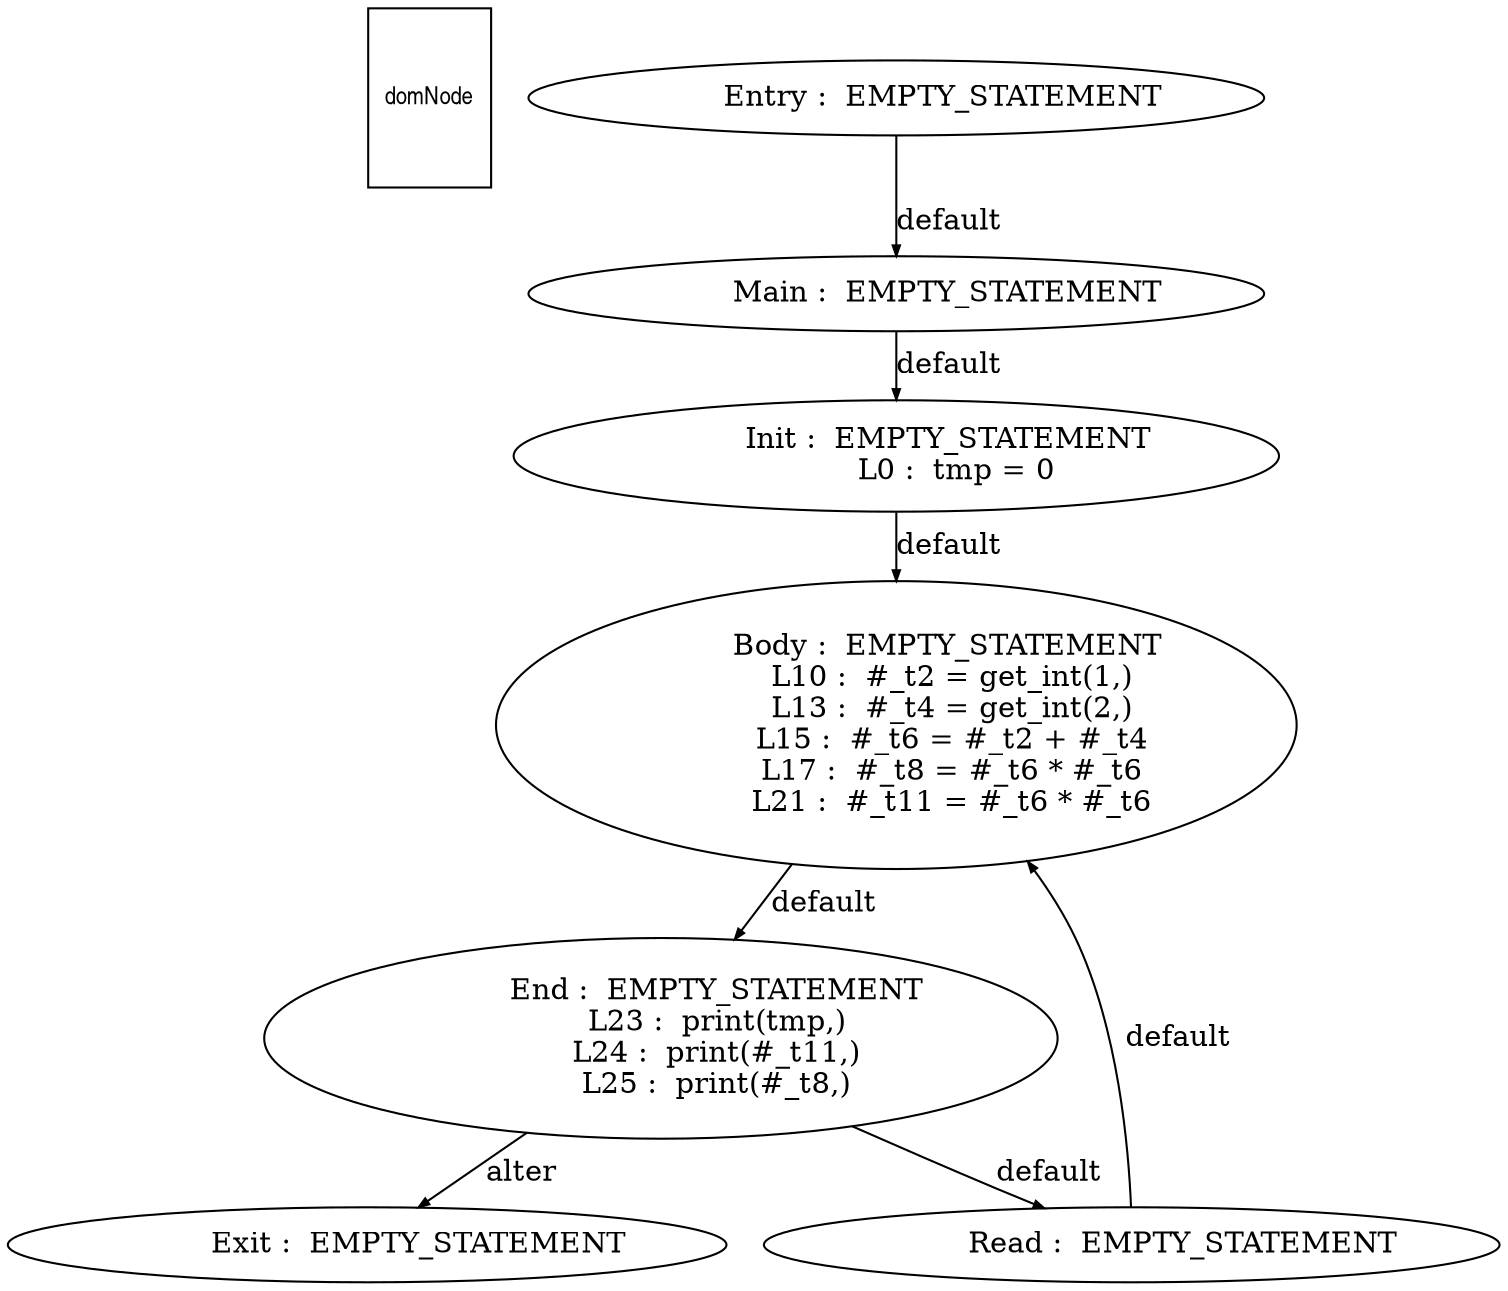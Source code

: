 digraph G {
  ranksep=.25;
  edge [arrowsize=.5]
  domNode [shape=rectangle, fontname="ArialNarrow",
        fontsize=12,  height=1.2];
  "           Main :  EMPTY_STATEMENT
"; "           Init :  EMPTY_STATEMENT
             L0 :  tmp = 0
"; "           Body :  EMPTY_STATEMENT
            L10 :  #_t2 = get_int(1,)
            L13 :  #_t4 = get_int(2,)
            L15 :  #_t6 = #_t2 + #_t4
            L17 :  #_t8 = #_t6 * #_t6
            L21 :  #_t11 = #_t6 * #_t6
"; "          Entry :  EMPTY_STATEMENT
"; "            End :  EMPTY_STATEMENT
            L23 :  print(tmp,)
            L24 :  print(#_t11,)
            L25 :  print(#_t8,)
"; "           Exit :  EMPTY_STATEMENT
"; "           Read :  EMPTY_STATEMENT
"; 
  "           Main :  EMPTY_STATEMENT
" -> "           Init :  EMPTY_STATEMENT
             L0 :  tmp = 0
"  [label="default"];
  "           Init :  EMPTY_STATEMENT
             L0 :  tmp = 0
" -> "           Body :  EMPTY_STATEMENT
            L10 :  #_t2 = get_int(1,)
            L13 :  #_t4 = get_int(2,)
            L15 :  #_t6 = #_t2 + #_t4
            L17 :  #_t8 = #_t6 * #_t6
            L21 :  #_t11 = #_t6 * #_t6
"  [label="default"];
  "           Body :  EMPTY_STATEMENT
            L10 :  #_t2 = get_int(1,)
            L13 :  #_t4 = get_int(2,)
            L15 :  #_t6 = #_t2 + #_t4
            L17 :  #_t8 = #_t6 * #_t6
            L21 :  #_t11 = #_t6 * #_t6
" -> "            End :  EMPTY_STATEMENT
            L23 :  print(tmp,)
            L24 :  print(#_t11,)
            L25 :  print(#_t8,)
"  [label="default"];
  "          Entry :  EMPTY_STATEMENT
" -> "           Main :  EMPTY_STATEMENT
"  [label="default"];
  "            End :  EMPTY_STATEMENT
            L23 :  print(tmp,)
            L24 :  print(#_t11,)
            L25 :  print(#_t8,)
" -> "           Read :  EMPTY_STATEMENT
"  [label="default"];
  "            End :  EMPTY_STATEMENT
            L23 :  print(tmp,)
            L24 :  print(#_t11,)
            L25 :  print(#_t8,)
" -> "           Exit :  EMPTY_STATEMENT
"  [label="alter"];
  "           Read :  EMPTY_STATEMENT
" -> "           Body :  EMPTY_STATEMENT
            L10 :  #_t2 = get_int(1,)
            L13 :  #_t4 = get_int(2,)
            L15 :  #_t6 = #_t2 + #_t4
            L17 :  #_t8 = #_t6 * #_t6
            L21 :  #_t11 = #_t6 * #_t6
"  [label="default"];
}
